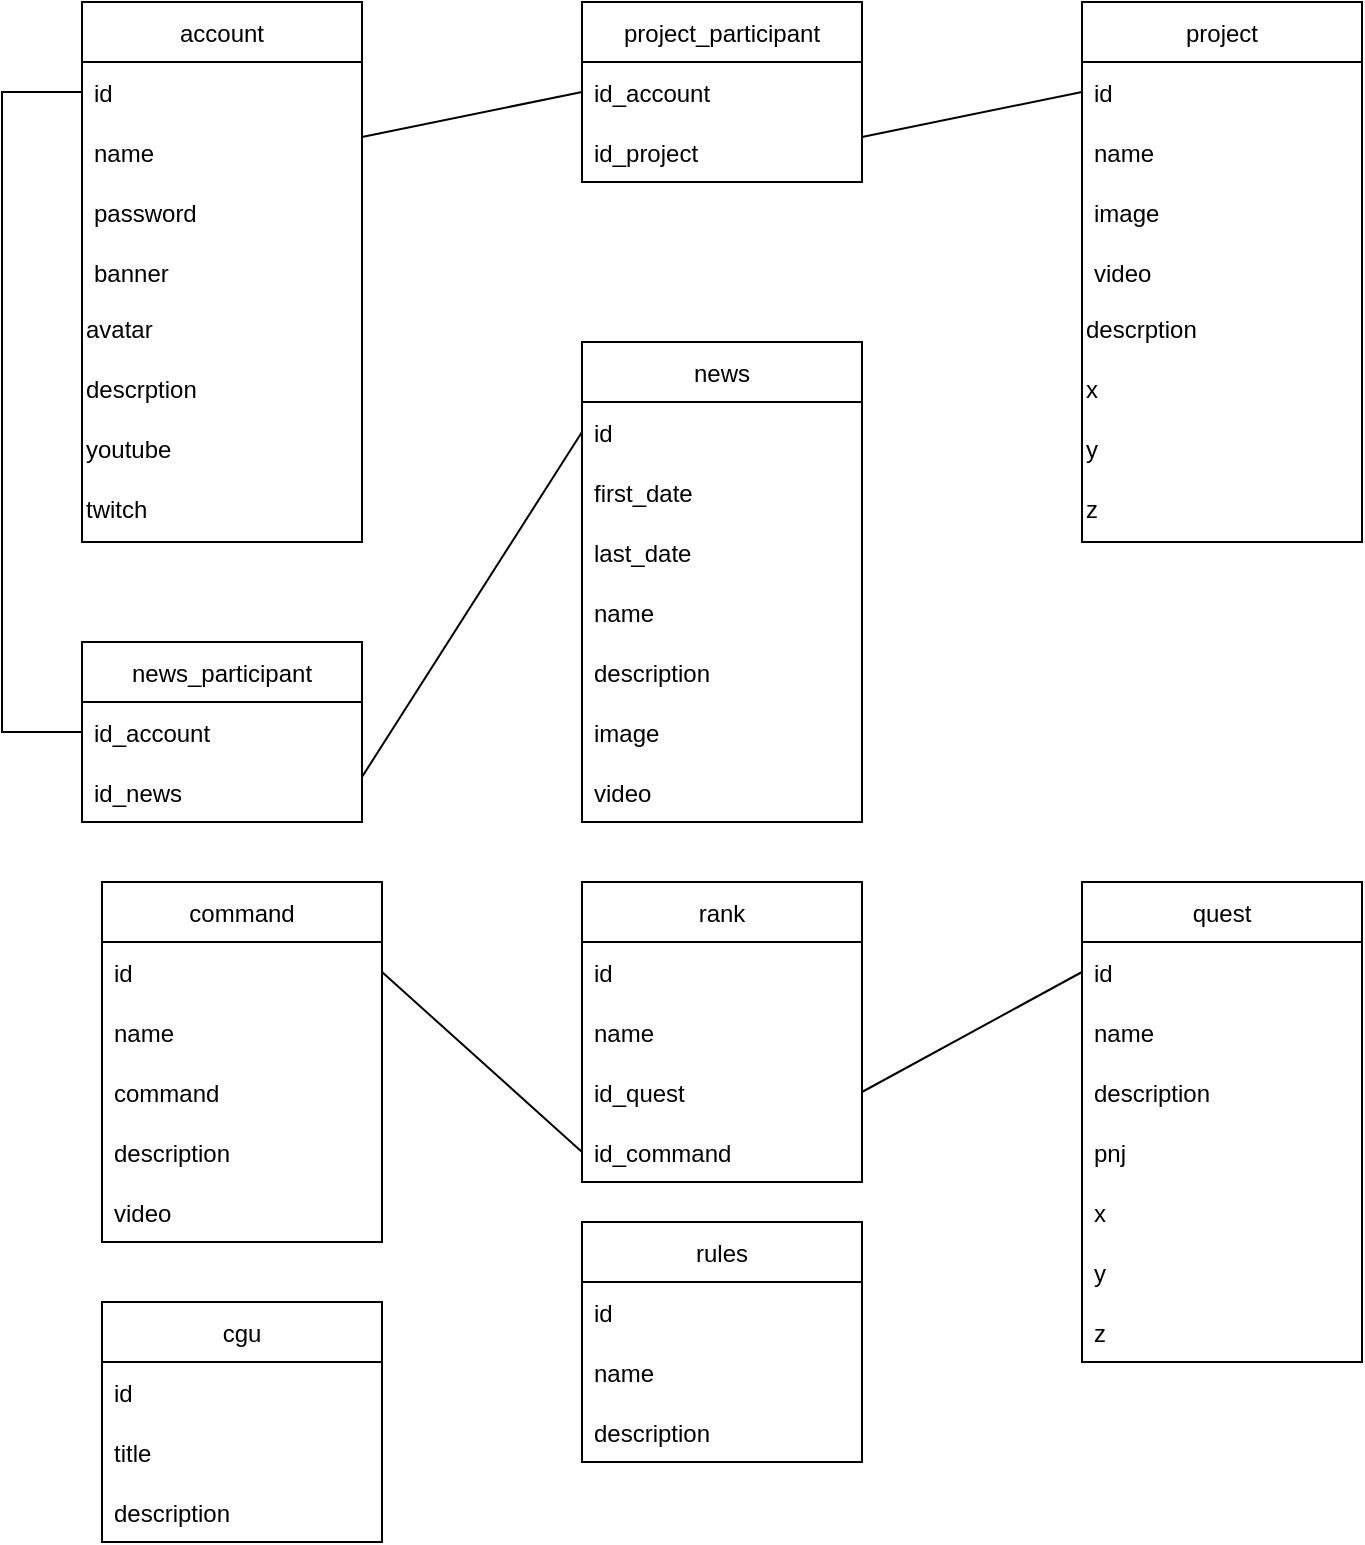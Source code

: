 <mxfile version="16.5.6" type="device"><diagram id="1oEXVbGCmV6-PUrYL-nQ" name="Page-1"><mxGraphModel dx="1422" dy="752" grid="1" gridSize="10" guides="1" tooltips="1" connect="1" arrows="1" fold="1" page="1" pageScale="1" pageWidth="827" pageHeight="1169" math="0" shadow="0"><root><mxCell id="0"/><mxCell id="1" parent="0"/><mxCell id="Xze22HKifQdFGrHprFq1-1" value="account" style="swimlane;fontStyle=0;childLayout=stackLayout;horizontal=1;startSize=30;horizontalStack=0;resizeParent=1;resizeParentMax=0;resizeLast=0;collapsible=1;marginBottom=0;" parent="1" vertex="1"><mxGeometry x="80" y="40" width="140" height="270" as="geometry"/></mxCell><mxCell id="Xze22HKifQdFGrHprFq1-2" value="id" style="text;strokeColor=none;fillColor=none;align=left;verticalAlign=middle;spacingLeft=4;spacingRight=4;overflow=hidden;points=[[0,0.5],[1,0.5]];portConstraint=eastwest;rotatable=0;" parent="Xze22HKifQdFGrHprFq1-1" vertex="1"><mxGeometry y="30" width="140" height="30" as="geometry"/></mxCell><mxCell id="Xze22HKifQdFGrHprFq1-3" value="name" style="text;strokeColor=none;fillColor=none;align=left;verticalAlign=middle;spacingLeft=4;spacingRight=4;overflow=hidden;points=[[0,0.5],[1,0.5]];portConstraint=eastwest;rotatable=0;" parent="Xze22HKifQdFGrHprFq1-1" vertex="1"><mxGeometry y="60" width="140" height="30" as="geometry"/></mxCell><mxCell id="Xze22HKifQdFGrHprFq1-4" value="password" style="text;strokeColor=none;fillColor=none;align=left;verticalAlign=middle;spacingLeft=4;spacingRight=4;overflow=hidden;points=[[0,0.5],[1,0.5]];portConstraint=eastwest;rotatable=0;" parent="Xze22HKifQdFGrHprFq1-1" vertex="1"><mxGeometry y="90" width="140" height="30" as="geometry"/></mxCell><mxCell id="Xze22HKifQdFGrHprFq1-26" value="banner " style="text;strokeColor=none;fillColor=none;align=left;verticalAlign=middle;spacingLeft=4;spacingRight=4;overflow=hidden;points=[[0,0.5],[1,0.5]];portConstraint=eastwest;rotatable=0;" parent="Xze22HKifQdFGrHprFq1-1" vertex="1"><mxGeometry y="120" width="140" height="30" as="geometry"/></mxCell><mxCell id="Xze22HKifQdFGrHprFq1-27" value="avatar" style="text;whiteSpace=wrap;html=1;" parent="Xze22HKifQdFGrHprFq1-1" vertex="1"><mxGeometry y="150" width="140" height="30" as="geometry"/></mxCell><mxCell id="Xze22HKifQdFGrHprFq1-28" value="descrption" style="text;whiteSpace=wrap;html=1;" parent="Xze22HKifQdFGrHprFq1-1" vertex="1"><mxGeometry y="180" width="140" height="30" as="geometry"/></mxCell><mxCell id="Xze22HKifQdFGrHprFq1-62" value="youtube" style="text;whiteSpace=wrap;html=1;" parent="Xze22HKifQdFGrHprFq1-1" vertex="1"><mxGeometry y="210" width="140" height="30" as="geometry"/></mxCell><mxCell id="Xze22HKifQdFGrHprFq1-63" value="&lt;div&gt;twitch&lt;/div&gt;" style="text;whiteSpace=wrap;html=1;" parent="Xze22HKifQdFGrHprFq1-1" vertex="1"><mxGeometry y="240" width="140" height="30" as="geometry"/></mxCell><mxCell id="Xze22HKifQdFGrHprFq1-5" value="project" style="swimlane;fontStyle=0;childLayout=stackLayout;horizontal=1;startSize=30;horizontalStack=0;resizeParent=1;resizeParentMax=0;resizeLast=0;collapsible=1;marginBottom=0;" parent="1" vertex="1"><mxGeometry x="580" y="40" width="140" height="270" as="geometry"/></mxCell><mxCell id="Xze22HKifQdFGrHprFq1-6" value="id" style="text;strokeColor=none;fillColor=none;align=left;verticalAlign=middle;spacingLeft=4;spacingRight=4;overflow=hidden;points=[[0,0.5],[1,0.5]];portConstraint=eastwest;rotatable=0;" parent="Xze22HKifQdFGrHprFq1-5" vertex="1"><mxGeometry y="30" width="140" height="30" as="geometry"/></mxCell><mxCell id="Xze22HKifQdFGrHprFq1-7" value="name" style="text;strokeColor=none;fillColor=none;align=left;verticalAlign=middle;spacingLeft=4;spacingRight=4;overflow=hidden;points=[[0,0.5],[1,0.5]];portConstraint=eastwest;rotatable=0;" parent="Xze22HKifQdFGrHprFq1-5" vertex="1"><mxGeometry y="60" width="140" height="30" as="geometry"/></mxCell><mxCell id="Xze22HKifQdFGrHprFq1-8" value="image" style="text;strokeColor=none;fillColor=none;align=left;verticalAlign=middle;spacingLeft=4;spacingRight=4;overflow=hidden;points=[[0,0.5],[1,0.5]];portConstraint=eastwest;rotatable=0;" parent="Xze22HKifQdFGrHprFq1-5" vertex="1"><mxGeometry y="90" width="140" height="30" as="geometry"/></mxCell><mxCell id="Xze22HKifQdFGrHprFq1-13" value="video" style="text;strokeColor=none;fillColor=none;align=left;verticalAlign=middle;spacingLeft=4;spacingRight=4;overflow=hidden;points=[[0,0.5],[1,0.5]];portConstraint=eastwest;rotatable=0;" parent="Xze22HKifQdFGrHprFq1-5" vertex="1"><mxGeometry y="120" width="140" height="30" as="geometry"/></mxCell><mxCell id="Xze22HKifQdFGrHprFq1-42" value="descrption" style="text;whiteSpace=wrap;html=1;" parent="Xze22HKifQdFGrHprFq1-5" vertex="1"><mxGeometry y="150" width="140" height="30" as="geometry"/></mxCell><mxCell id="Xze22HKifQdFGrHprFq1-43" value="x" style="text;whiteSpace=wrap;html=1;" parent="Xze22HKifQdFGrHprFq1-5" vertex="1"><mxGeometry y="180" width="140" height="30" as="geometry"/></mxCell><mxCell id="Xze22HKifQdFGrHprFq1-44" value="y" style="text;whiteSpace=wrap;html=1;" parent="Xze22HKifQdFGrHprFq1-5" vertex="1"><mxGeometry y="210" width="140" height="30" as="geometry"/></mxCell><mxCell id="Xze22HKifQdFGrHprFq1-45" value="z" style="text;whiteSpace=wrap;html=1;" parent="Xze22HKifQdFGrHprFq1-5" vertex="1"><mxGeometry y="240" width="140" height="30" as="geometry"/></mxCell><mxCell id="Xze22HKifQdFGrHprFq1-9" value="news" style="swimlane;fontStyle=0;childLayout=stackLayout;horizontal=1;startSize=30;horizontalStack=0;resizeParent=1;resizeParentMax=0;resizeLast=0;collapsible=1;marginBottom=0;" parent="1" vertex="1"><mxGeometry x="330" y="210" width="140" height="240" as="geometry"/></mxCell><mxCell id="Xze22HKifQdFGrHprFq1-10" value="id" style="text;strokeColor=none;fillColor=none;align=left;verticalAlign=middle;spacingLeft=4;spacingRight=4;overflow=hidden;points=[[0,0.5],[1,0.5]];portConstraint=eastwest;rotatable=0;" parent="Xze22HKifQdFGrHprFq1-9" vertex="1"><mxGeometry y="30" width="140" height="30" as="geometry"/></mxCell><mxCell id="Xze22HKifQdFGrHprFq1-11" value="first_date" style="text;strokeColor=none;fillColor=none;align=left;verticalAlign=middle;spacingLeft=4;spacingRight=4;overflow=hidden;points=[[0,0.5],[1,0.5]];portConstraint=eastwest;rotatable=0;" parent="Xze22HKifQdFGrHprFq1-9" vertex="1"><mxGeometry y="60" width="140" height="30" as="geometry"/></mxCell><mxCell id="Xze22HKifQdFGrHprFq1-17" value="last_date" style="text;strokeColor=none;fillColor=none;align=left;verticalAlign=middle;spacingLeft=4;spacingRight=4;overflow=hidden;points=[[0,0.5],[1,0.5]];portConstraint=eastwest;rotatable=0;" parent="Xze22HKifQdFGrHprFq1-9" vertex="1"><mxGeometry y="90" width="140" height="30" as="geometry"/></mxCell><mxCell id="Xze22HKifQdFGrHprFq1-12" value="name" style="text;strokeColor=none;fillColor=none;align=left;verticalAlign=middle;spacingLeft=4;spacingRight=4;overflow=hidden;points=[[0,0.5],[1,0.5]];portConstraint=eastwest;rotatable=0;" parent="Xze22HKifQdFGrHprFq1-9" vertex="1"><mxGeometry y="120" width="140" height="30" as="geometry"/></mxCell><mxCell id="Xze22HKifQdFGrHprFq1-14" value="description" style="text;strokeColor=none;fillColor=none;align=left;verticalAlign=middle;spacingLeft=4;spacingRight=4;overflow=hidden;points=[[0,0.5],[1,0.5]];portConstraint=eastwest;rotatable=0;" parent="Xze22HKifQdFGrHprFq1-9" vertex="1"><mxGeometry y="150" width="140" height="30" as="geometry"/></mxCell><mxCell id="Xze22HKifQdFGrHprFq1-15" value="image" style="text;strokeColor=none;fillColor=none;align=left;verticalAlign=middle;spacingLeft=4;spacingRight=4;overflow=hidden;points=[[0,0.5],[1,0.5]];portConstraint=eastwest;rotatable=0;" parent="Xze22HKifQdFGrHprFq1-9" vertex="1"><mxGeometry y="180" width="140" height="30" as="geometry"/></mxCell><mxCell id="Xze22HKifQdFGrHprFq1-16" value="video" style="text;strokeColor=none;fillColor=none;align=left;verticalAlign=middle;spacingLeft=4;spacingRight=4;overflow=hidden;points=[[0,0.5],[1,0.5]];portConstraint=eastwest;rotatable=0;" parent="Xze22HKifQdFGrHprFq1-9" vertex="1"><mxGeometry y="210" width="140" height="30" as="geometry"/></mxCell><mxCell id="Xze22HKifQdFGrHprFq1-18" value="project_participant " style="swimlane;fontStyle=0;childLayout=stackLayout;horizontal=1;startSize=30;horizontalStack=0;resizeParent=1;resizeParentMax=0;resizeLast=0;collapsible=1;marginBottom=0;" parent="1" vertex="1"><mxGeometry x="330" y="40" width="140" height="90" as="geometry"/></mxCell><mxCell id="Xze22HKifQdFGrHprFq1-19" value="id_account" style="text;strokeColor=none;fillColor=none;align=left;verticalAlign=middle;spacingLeft=4;spacingRight=4;overflow=hidden;points=[[0,0.5],[1,0.5]];portConstraint=eastwest;rotatable=0;" parent="Xze22HKifQdFGrHprFq1-18" vertex="1"><mxGeometry y="30" width="140" height="30" as="geometry"/></mxCell><mxCell id="Xze22HKifQdFGrHprFq1-20" value="id_project" style="text;strokeColor=none;fillColor=none;align=left;verticalAlign=middle;spacingLeft=4;spacingRight=4;overflow=hidden;points=[[0,0.5],[1,0.5]];portConstraint=eastwest;rotatable=0;" parent="Xze22HKifQdFGrHprFq1-18" vertex="1"><mxGeometry y="60" width="140" height="30" as="geometry"/></mxCell><mxCell id="Xze22HKifQdFGrHprFq1-22" value="news_participant" style="swimlane;fontStyle=0;childLayout=stackLayout;horizontal=1;startSize=30;horizontalStack=0;resizeParent=1;resizeParentMax=0;resizeLast=0;collapsible=1;marginBottom=0;" parent="1" vertex="1"><mxGeometry x="80" y="360" width="140" height="90" as="geometry"/></mxCell><mxCell id="Xze22HKifQdFGrHprFq1-23" value="id_account" style="text;strokeColor=none;fillColor=none;align=left;verticalAlign=middle;spacingLeft=4;spacingRight=4;overflow=hidden;points=[[0,0.5],[1,0.5]];portConstraint=eastwest;rotatable=0;" parent="Xze22HKifQdFGrHprFq1-22" vertex="1"><mxGeometry y="30" width="140" height="30" as="geometry"/></mxCell><mxCell id="Xze22HKifQdFGrHprFq1-24" value="id_news" style="text;strokeColor=none;fillColor=none;align=left;verticalAlign=middle;spacingLeft=4;spacingRight=4;overflow=hidden;points=[[0,0.5],[1,0.5]];portConstraint=eastwest;rotatable=0;" parent="Xze22HKifQdFGrHprFq1-22" vertex="1"><mxGeometry y="60" width="140" height="30" as="geometry"/></mxCell><mxCell id="Xze22HKifQdFGrHprFq1-29" value="" style="endArrow=none;html=1;rounded=0;entryX=1;entryY=0.25;entryDx=0;entryDy=0;exitX=0;exitY=0.5;exitDx=0;exitDy=0;" parent="1" source="Xze22HKifQdFGrHprFq1-19" target="Xze22HKifQdFGrHprFq1-1" edge="1"><mxGeometry width="50" height="50" relative="1" as="geometry"><mxPoint x="390" y="410" as="sourcePoint"/><mxPoint x="440" y="360" as="targetPoint"/></mxGeometry></mxCell><mxCell id="Xze22HKifQdFGrHprFq1-30" value="" style="endArrow=none;html=1;rounded=0;entryX=1;entryY=0.75;entryDx=0;entryDy=0;exitX=0;exitY=0.5;exitDx=0;exitDy=0;" parent="1" source="Xze22HKifQdFGrHprFq1-6" target="Xze22HKifQdFGrHprFq1-18" edge="1"><mxGeometry width="50" height="50" relative="1" as="geometry"><mxPoint x="390" y="410" as="sourcePoint"/><mxPoint x="440" y="360" as="targetPoint"/></mxGeometry></mxCell><mxCell id="Xze22HKifQdFGrHprFq1-31" value="" style="endArrow=none;html=1;rounded=0;entryX=0;entryY=0.5;entryDx=0;entryDy=0;exitX=1;exitY=0.75;exitDx=0;exitDy=0;" parent="1" source="Xze22HKifQdFGrHprFq1-22" target="Xze22HKifQdFGrHprFq1-10" edge="1"><mxGeometry width="50" height="50" relative="1" as="geometry"><mxPoint x="390" y="410" as="sourcePoint"/><mxPoint x="440" y="360" as="targetPoint"/></mxGeometry></mxCell><mxCell id="Xze22HKifQdFGrHprFq1-32" value="" style="endArrow=none;html=1;rounded=0;entryX=0;entryY=0.5;entryDx=0;entryDy=0;exitX=0;exitY=0.5;exitDx=0;exitDy=0;" parent="1" source="Xze22HKifQdFGrHprFq1-22" target="Xze22HKifQdFGrHprFq1-2" edge="1"><mxGeometry width="50" height="50" relative="1" as="geometry"><mxPoint x="390" y="410" as="sourcePoint"/><mxPoint x="440" y="360" as="targetPoint"/><Array as="points"><mxPoint x="40" y="405"/><mxPoint x="40" y="85"/></Array></mxGeometry></mxCell><mxCell id="Xze22HKifQdFGrHprFq1-33" value="rank" style="swimlane;fontStyle=0;childLayout=stackLayout;horizontal=1;startSize=30;horizontalStack=0;resizeParent=1;resizeParentMax=0;resizeLast=0;collapsible=1;marginBottom=0;" parent="1" vertex="1"><mxGeometry x="330" y="480" width="140" height="150" as="geometry"/></mxCell><mxCell id="Xze22HKifQdFGrHprFq1-34" value="id" style="text;strokeColor=none;fillColor=none;align=left;verticalAlign=middle;spacingLeft=4;spacingRight=4;overflow=hidden;points=[[0,0.5],[1,0.5]];portConstraint=eastwest;rotatable=0;" parent="Xze22HKifQdFGrHprFq1-33" vertex="1"><mxGeometry y="30" width="140" height="30" as="geometry"/></mxCell><mxCell id="Xze22HKifQdFGrHprFq1-35" value="name" style="text;strokeColor=none;fillColor=none;align=left;verticalAlign=middle;spacingLeft=4;spacingRight=4;overflow=hidden;points=[[0,0.5],[1,0.5]];portConstraint=eastwest;rotatable=0;" parent="Xze22HKifQdFGrHprFq1-33" vertex="1"><mxGeometry y="60" width="140" height="30" as="geometry"/></mxCell><mxCell id="Xze22HKifQdFGrHprFq1-36" value="id_quest" style="text;strokeColor=none;fillColor=none;align=left;verticalAlign=middle;spacingLeft=4;spacingRight=4;overflow=hidden;points=[[0,0.5],[1,0.5]];portConstraint=eastwest;rotatable=0;" parent="Xze22HKifQdFGrHprFq1-33" vertex="1"><mxGeometry y="90" width="140" height="30" as="geometry"/></mxCell><mxCell id="Xze22HKifQdFGrHprFq1-59" value="id_command" style="text;strokeColor=none;fillColor=none;align=left;verticalAlign=middle;spacingLeft=4;spacingRight=4;overflow=hidden;points=[[0,0.5],[1,0.5]];portConstraint=eastwest;rotatable=0;" parent="Xze22HKifQdFGrHprFq1-33" vertex="1"><mxGeometry y="120" width="140" height="30" as="geometry"/></mxCell><mxCell id="Xze22HKifQdFGrHprFq1-37" value="quest" style="swimlane;fontStyle=0;childLayout=stackLayout;horizontal=1;startSize=30;horizontalStack=0;resizeParent=1;resizeParentMax=0;resizeLast=0;collapsible=1;marginBottom=0;" parent="1" vertex="1"><mxGeometry x="580" y="480" width="140" height="240" as="geometry"/></mxCell><mxCell id="Xze22HKifQdFGrHprFq1-38" value="id" style="text;strokeColor=none;fillColor=none;align=left;verticalAlign=middle;spacingLeft=4;spacingRight=4;overflow=hidden;points=[[0,0.5],[1,0.5]];portConstraint=eastwest;rotatable=0;" parent="Xze22HKifQdFGrHprFq1-37" vertex="1"><mxGeometry y="30" width="140" height="30" as="geometry"/></mxCell><mxCell id="Xze22HKifQdFGrHprFq1-39" value="name" style="text;strokeColor=none;fillColor=none;align=left;verticalAlign=middle;spacingLeft=4;spacingRight=4;overflow=hidden;points=[[0,0.5],[1,0.5]];portConstraint=eastwest;rotatable=0;" parent="Xze22HKifQdFGrHprFq1-37" vertex="1"><mxGeometry y="60" width="140" height="30" as="geometry"/></mxCell><mxCell id="Xze22HKifQdFGrHprFq1-40" value="description" style="text;strokeColor=none;fillColor=none;align=left;verticalAlign=middle;spacingLeft=4;spacingRight=4;overflow=hidden;points=[[0,0.5],[1,0.5]];portConstraint=eastwest;rotatable=0;" parent="Xze22HKifQdFGrHprFq1-37" vertex="1"><mxGeometry y="90" width="140" height="30" as="geometry"/></mxCell><mxCell id="OjeNako6S_9TqNqfVD3f-1" value="pnj" style="text;strokeColor=none;fillColor=none;align=left;verticalAlign=middle;spacingLeft=4;spacingRight=4;overflow=hidden;points=[[0,0.5],[1,0.5]];portConstraint=eastwest;rotatable=0;" parent="Xze22HKifQdFGrHprFq1-37" vertex="1"><mxGeometry y="120" width="140" height="30" as="geometry"/></mxCell><mxCell id="Xze22HKifQdFGrHprFq1-50" value="x" style="text;strokeColor=none;fillColor=none;align=left;verticalAlign=middle;spacingLeft=4;spacingRight=4;overflow=hidden;points=[[0,0.5],[1,0.5]];portConstraint=eastwest;rotatable=0;" parent="Xze22HKifQdFGrHprFq1-37" vertex="1"><mxGeometry y="150" width="140" height="30" as="geometry"/></mxCell><mxCell id="Xze22HKifQdFGrHprFq1-51" value="y" style="text;strokeColor=none;fillColor=none;align=left;verticalAlign=middle;spacingLeft=4;spacingRight=4;overflow=hidden;points=[[0,0.5],[1,0.5]];portConstraint=eastwest;rotatable=0;" parent="Xze22HKifQdFGrHprFq1-37" vertex="1"><mxGeometry y="180" width="140" height="30" as="geometry"/></mxCell><mxCell id="Xze22HKifQdFGrHprFq1-52" value="z" style="text;strokeColor=none;fillColor=none;align=left;verticalAlign=middle;spacingLeft=4;spacingRight=4;overflow=hidden;points=[[0,0.5],[1,0.5]];portConstraint=eastwest;rotatable=0;" parent="Xze22HKifQdFGrHprFq1-37" vertex="1"><mxGeometry y="210" width="140" height="30" as="geometry"/></mxCell><mxCell id="Xze22HKifQdFGrHprFq1-41" value="" style="endArrow=none;html=1;rounded=0;entryX=0;entryY=0.5;entryDx=0;entryDy=0;exitX=1;exitY=0.5;exitDx=0;exitDy=0;" parent="1" source="Xze22HKifQdFGrHprFq1-36" target="Xze22HKifQdFGrHprFq1-38" edge="1"><mxGeometry width="50" height="50" relative="1" as="geometry"><mxPoint x="390" y="410" as="sourcePoint"/><mxPoint x="440" y="360" as="targetPoint"/></mxGeometry></mxCell><mxCell id="Xze22HKifQdFGrHprFq1-46" value="command" style="swimlane;fontStyle=0;childLayout=stackLayout;horizontal=1;startSize=30;horizontalStack=0;resizeParent=1;resizeParentMax=0;resizeLast=0;collapsible=1;marginBottom=0;" parent="1" vertex="1"><mxGeometry x="90" y="480" width="140" height="180" as="geometry"/></mxCell><mxCell id="Xze22HKifQdFGrHprFq1-47" value="id" style="text;strokeColor=none;fillColor=none;align=left;verticalAlign=middle;spacingLeft=4;spacingRight=4;overflow=hidden;points=[[0,0.5],[1,0.5]];portConstraint=eastwest;rotatable=0;" parent="Xze22HKifQdFGrHprFq1-46" vertex="1"><mxGeometry y="30" width="140" height="30" as="geometry"/></mxCell><mxCell id="Xze22HKifQdFGrHprFq1-48" value="name" style="text;strokeColor=none;fillColor=none;align=left;verticalAlign=middle;spacingLeft=4;spacingRight=4;overflow=hidden;points=[[0,0.5],[1,0.5]];portConstraint=eastwest;rotatable=0;" parent="Xze22HKifQdFGrHprFq1-46" vertex="1"><mxGeometry y="60" width="140" height="30" as="geometry"/></mxCell><mxCell id="Xze22HKifQdFGrHprFq1-49" value="command" style="text;strokeColor=none;fillColor=none;align=left;verticalAlign=middle;spacingLeft=4;spacingRight=4;overflow=hidden;points=[[0,0.5],[1,0.5]];portConstraint=eastwest;rotatable=0;" parent="Xze22HKifQdFGrHprFq1-46" vertex="1"><mxGeometry y="90" width="140" height="30" as="geometry"/></mxCell><mxCell id="Xze22HKifQdFGrHprFq1-53" value="description" style="text;strokeColor=none;fillColor=none;align=left;verticalAlign=middle;spacingLeft=4;spacingRight=4;overflow=hidden;points=[[0,0.5],[1,0.5]];portConstraint=eastwest;rotatable=0;" parent="Xze22HKifQdFGrHprFq1-46" vertex="1"><mxGeometry y="120" width="140" height="30" as="geometry"/></mxCell><mxCell id="Xze22HKifQdFGrHprFq1-54" value="video" style="text;strokeColor=none;fillColor=none;align=left;verticalAlign=middle;spacingLeft=4;spacingRight=4;overflow=hidden;points=[[0,0.5],[1,0.5]];portConstraint=eastwest;rotatable=0;" parent="Xze22HKifQdFGrHprFq1-46" vertex="1"><mxGeometry y="150" width="140" height="30" as="geometry"/></mxCell><mxCell id="Xze22HKifQdFGrHprFq1-55" value="rules" style="swimlane;fontStyle=0;childLayout=stackLayout;horizontal=1;startSize=30;horizontalStack=0;resizeParent=1;resizeParentMax=0;resizeLast=0;collapsible=1;marginBottom=0;" parent="1" vertex="1"><mxGeometry x="330" y="650" width="140" height="120" as="geometry"/></mxCell><mxCell id="Xze22HKifQdFGrHprFq1-56" value="id" style="text;strokeColor=none;fillColor=none;align=left;verticalAlign=middle;spacingLeft=4;spacingRight=4;overflow=hidden;points=[[0,0.5],[1,0.5]];portConstraint=eastwest;rotatable=0;" parent="Xze22HKifQdFGrHprFq1-55" vertex="1"><mxGeometry y="30" width="140" height="30" as="geometry"/></mxCell><mxCell id="Xze22HKifQdFGrHprFq1-57" value="name" style="text;strokeColor=none;fillColor=none;align=left;verticalAlign=middle;spacingLeft=4;spacingRight=4;overflow=hidden;points=[[0,0.5],[1,0.5]];portConstraint=eastwest;rotatable=0;" parent="Xze22HKifQdFGrHprFq1-55" vertex="1"><mxGeometry y="60" width="140" height="30" as="geometry"/></mxCell><mxCell id="Xze22HKifQdFGrHprFq1-58" value="description" style="text;strokeColor=none;fillColor=none;align=left;verticalAlign=middle;spacingLeft=4;spacingRight=4;overflow=hidden;points=[[0,0.5],[1,0.5]];portConstraint=eastwest;rotatable=0;" parent="Xze22HKifQdFGrHprFq1-55" vertex="1"><mxGeometry y="90" width="140" height="30" as="geometry"/></mxCell><mxCell id="Xze22HKifQdFGrHprFq1-61" value="" style="endArrow=none;html=1;rounded=0;exitX=1;exitY=0.5;exitDx=0;exitDy=0;entryX=0;entryY=0.5;entryDx=0;entryDy=0;" parent="1" source="Xze22HKifQdFGrHprFq1-47" target="Xze22HKifQdFGrHprFq1-59" edge="1"><mxGeometry width="50" height="50" relative="1" as="geometry"><mxPoint x="390" y="650" as="sourcePoint"/><mxPoint x="440" y="600" as="targetPoint"/></mxGeometry></mxCell><mxCell id="BXc9E52WTPaFgVr5s-wJ-1" value="cgu" style="swimlane;fontStyle=0;childLayout=stackLayout;horizontal=1;startSize=30;horizontalStack=0;resizeParent=1;resizeParentMax=0;resizeLast=0;collapsible=1;marginBottom=0;" vertex="1" parent="1"><mxGeometry x="90" y="690" width="140" height="120" as="geometry"/></mxCell><mxCell id="BXc9E52WTPaFgVr5s-wJ-2" value="id" style="text;strokeColor=none;fillColor=none;align=left;verticalAlign=middle;spacingLeft=4;spacingRight=4;overflow=hidden;points=[[0,0.5],[1,0.5]];portConstraint=eastwest;rotatable=0;" vertex="1" parent="BXc9E52WTPaFgVr5s-wJ-1"><mxGeometry y="30" width="140" height="30" as="geometry"/></mxCell><mxCell id="BXc9E52WTPaFgVr5s-wJ-3" value="title" style="text;strokeColor=none;fillColor=none;align=left;verticalAlign=middle;spacingLeft=4;spacingRight=4;overflow=hidden;points=[[0,0.5],[1,0.5]];portConstraint=eastwest;rotatable=0;" vertex="1" parent="BXc9E52WTPaFgVr5s-wJ-1"><mxGeometry y="60" width="140" height="30" as="geometry"/></mxCell><mxCell id="BXc9E52WTPaFgVr5s-wJ-5" value="description" style="text;strokeColor=none;fillColor=none;align=left;verticalAlign=middle;spacingLeft=4;spacingRight=4;overflow=hidden;points=[[0,0.5],[1,0.5]];portConstraint=eastwest;rotatable=0;" vertex="1" parent="BXc9E52WTPaFgVr5s-wJ-1"><mxGeometry y="90" width="140" height="30" as="geometry"/></mxCell></root></mxGraphModel></diagram></mxfile>